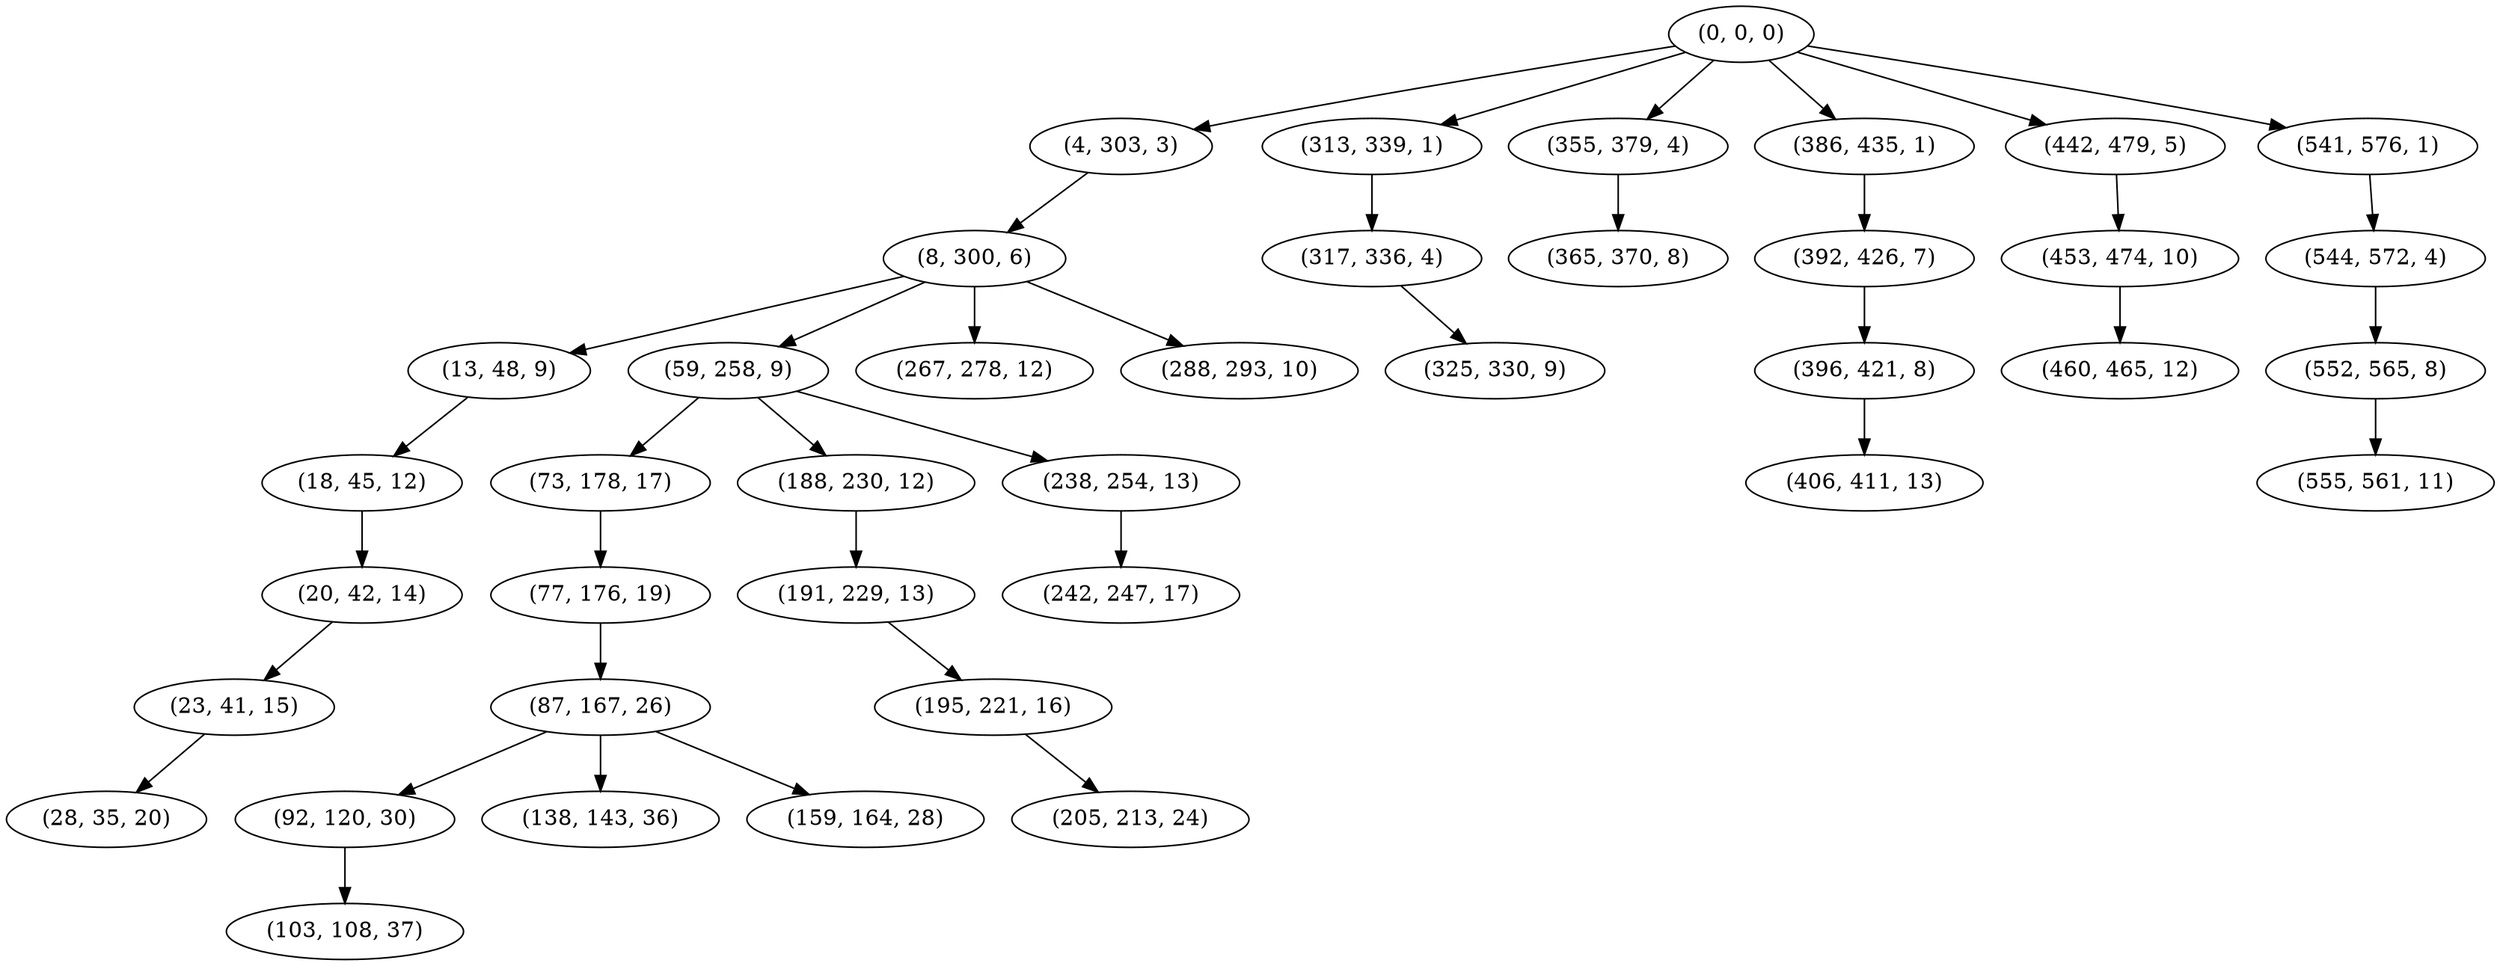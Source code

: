 digraph tree {
    "(0, 0, 0)";
    "(4, 303, 3)";
    "(8, 300, 6)";
    "(13, 48, 9)";
    "(18, 45, 12)";
    "(20, 42, 14)";
    "(23, 41, 15)";
    "(28, 35, 20)";
    "(59, 258, 9)";
    "(73, 178, 17)";
    "(77, 176, 19)";
    "(87, 167, 26)";
    "(92, 120, 30)";
    "(103, 108, 37)";
    "(138, 143, 36)";
    "(159, 164, 28)";
    "(188, 230, 12)";
    "(191, 229, 13)";
    "(195, 221, 16)";
    "(205, 213, 24)";
    "(238, 254, 13)";
    "(242, 247, 17)";
    "(267, 278, 12)";
    "(288, 293, 10)";
    "(313, 339, 1)";
    "(317, 336, 4)";
    "(325, 330, 9)";
    "(355, 379, 4)";
    "(365, 370, 8)";
    "(386, 435, 1)";
    "(392, 426, 7)";
    "(396, 421, 8)";
    "(406, 411, 13)";
    "(442, 479, 5)";
    "(453, 474, 10)";
    "(460, 465, 12)";
    "(541, 576, 1)";
    "(544, 572, 4)";
    "(552, 565, 8)";
    "(555, 561, 11)";
    "(0, 0, 0)" -> "(4, 303, 3)";
    "(0, 0, 0)" -> "(313, 339, 1)";
    "(0, 0, 0)" -> "(355, 379, 4)";
    "(0, 0, 0)" -> "(386, 435, 1)";
    "(0, 0, 0)" -> "(442, 479, 5)";
    "(0, 0, 0)" -> "(541, 576, 1)";
    "(4, 303, 3)" -> "(8, 300, 6)";
    "(8, 300, 6)" -> "(13, 48, 9)";
    "(8, 300, 6)" -> "(59, 258, 9)";
    "(8, 300, 6)" -> "(267, 278, 12)";
    "(8, 300, 6)" -> "(288, 293, 10)";
    "(13, 48, 9)" -> "(18, 45, 12)";
    "(18, 45, 12)" -> "(20, 42, 14)";
    "(20, 42, 14)" -> "(23, 41, 15)";
    "(23, 41, 15)" -> "(28, 35, 20)";
    "(59, 258, 9)" -> "(73, 178, 17)";
    "(59, 258, 9)" -> "(188, 230, 12)";
    "(59, 258, 9)" -> "(238, 254, 13)";
    "(73, 178, 17)" -> "(77, 176, 19)";
    "(77, 176, 19)" -> "(87, 167, 26)";
    "(87, 167, 26)" -> "(92, 120, 30)";
    "(87, 167, 26)" -> "(138, 143, 36)";
    "(87, 167, 26)" -> "(159, 164, 28)";
    "(92, 120, 30)" -> "(103, 108, 37)";
    "(188, 230, 12)" -> "(191, 229, 13)";
    "(191, 229, 13)" -> "(195, 221, 16)";
    "(195, 221, 16)" -> "(205, 213, 24)";
    "(238, 254, 13)" -> "(242, 247, 17)";
    "(313, 339, 1)" -> "(317, 336, 4)";
    "(317, 336, 4)" -> "(325, 330, 9)";
    "(355, 379, 4)" -> "(365, 370, 8)";
    "(386, 435, 1)" -> "(392, 426, 7)";
    "(392, 426, 7)" -> "(396, 421, 8)";
    "(396, 421, 8)" -> "(406, 411, 13)";
    "(442, 479, 5)" -> "(453, 474, 10)";
    "(453, 474, 10)" -> "(460, 465, 12)";
    "(541, 576, 1)" -> "(544, 572, 4)";
    "(544, 572, 4)" -> "(552, 565, 8)";
    "(552, 565, 8)" -> "(555, 561, 11)";
}
